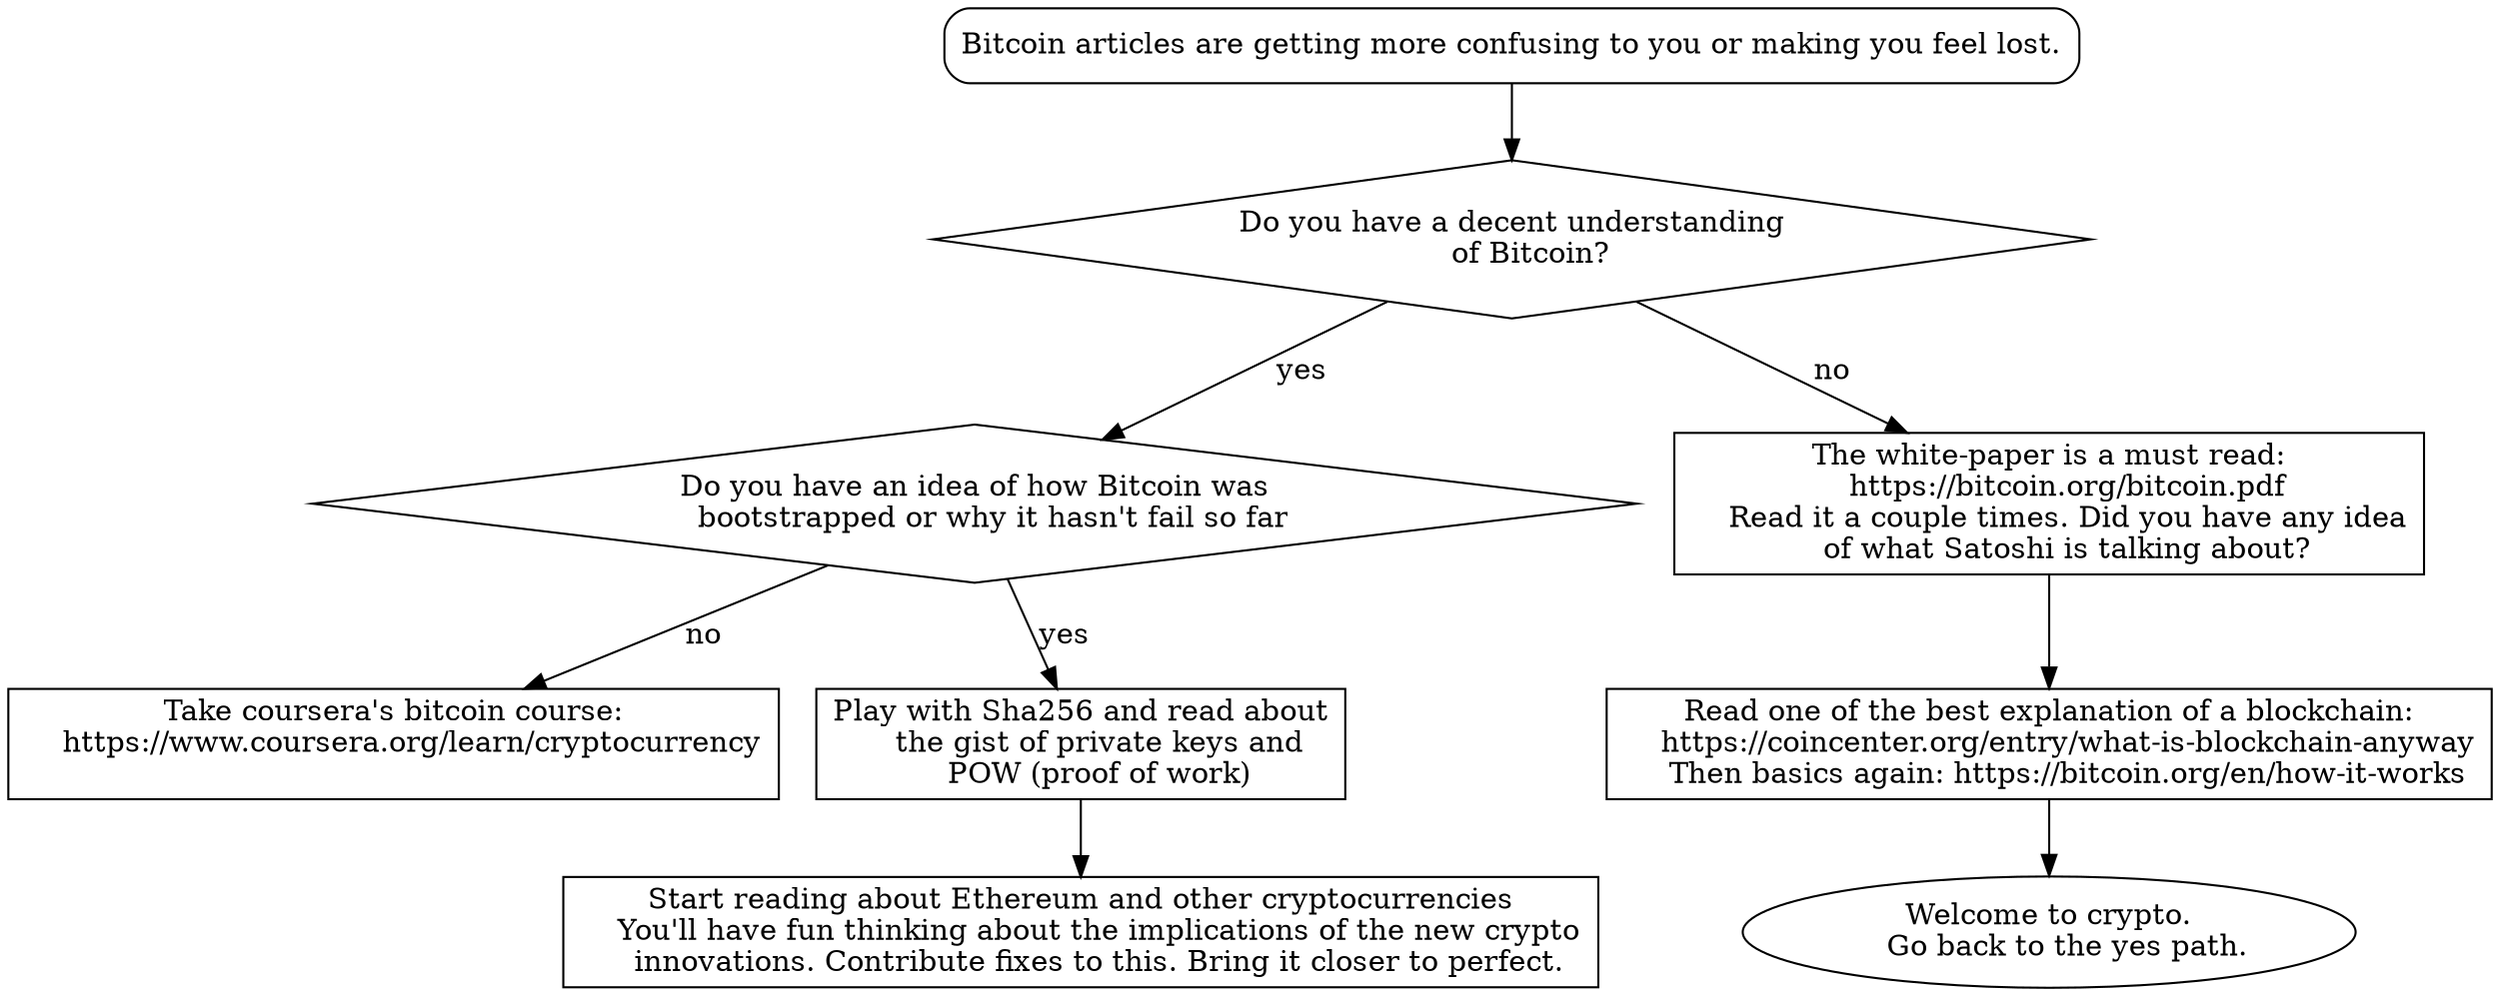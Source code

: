 digraph {
  dont_get_it[
    shape="box",
    style=rounded,
    label="Bitcoin articles are getting more confusing to you or making you feel lost."
  ]

  dont_get_it -> do_you_understand_bitcoin

  # No structure in reading articles | no basics

  do_you_understand_bitcoin[
    shape="diamond",
    label="Do you have a decent understanding
    of Bitcoin?"
  ]

  do_you_understand_bitcoin -> how_bitcoin_is_bootstraped[label="yes"]
  do_you_understand_bitcoin -> read_the_white_paper[label="no"]

  how_bitcoin_is_bootstraped[
    shape="diamond",
    label="Do you have an idea of how Bitcoin was
    bootstrapped or why it hasn't fail so far"
  ]

  read_the_white_paper[
    shape="box"
    label="The white-paper is a must read:
    https://bitcoin.org/bitcoin.pdf
    Read it a couple times. Did you have any idea
    of what Satoshi is talking about?"
  ]

  read_the_white_paper -> read_whats_blockchain_anyway

  read_whats_blockchain_anyway[
    shape="box",
    label="Read one of the best explanation of a blockchain:
    https://coincenter.org/entry/what-is-blockchain-anyway
    Then basics again: https://bitcoin.org/en/how-it-works"
  ]

  read_whats_blockchain_anyway -> welcome_to_crypto

  welcome_to_crypto[
    shape="oval"
    label="Welcome to crypto.
    Go back to the yes path."
  ]

  # back to how bitcoin is boostrapped
  how_bitcoin_is_bootstraped -> take_coursera_bitcoin_course[label="no"]
  how_bitcoin_is_bootstraped -> do_you_know_the_different_algorithms[label="yes"]

  take_coursera_bitcoin_course[
    shape="box",
    label="Take coursera's bitcoin course:
    https://www.coursera.org/learn/cryptocurrency
    "
  ]

  do_you_know_the_different_algorithms[
    shape="box"
    label="Play with Sha256 and read about
    the gist of private keys and
    POW (proof of work)"
  ]

  do_you_know_the_different_algorithms -> learn_about_ethereum

  learn_about_ethereum[
    shape="box"
    label="Start reading about Ethereum and other cryptocurrencies
    You'll have fun thinking about the implications of the new crypto
    innovations. Contribute fixes to this. Bring it closer to perfect."
  ]

}